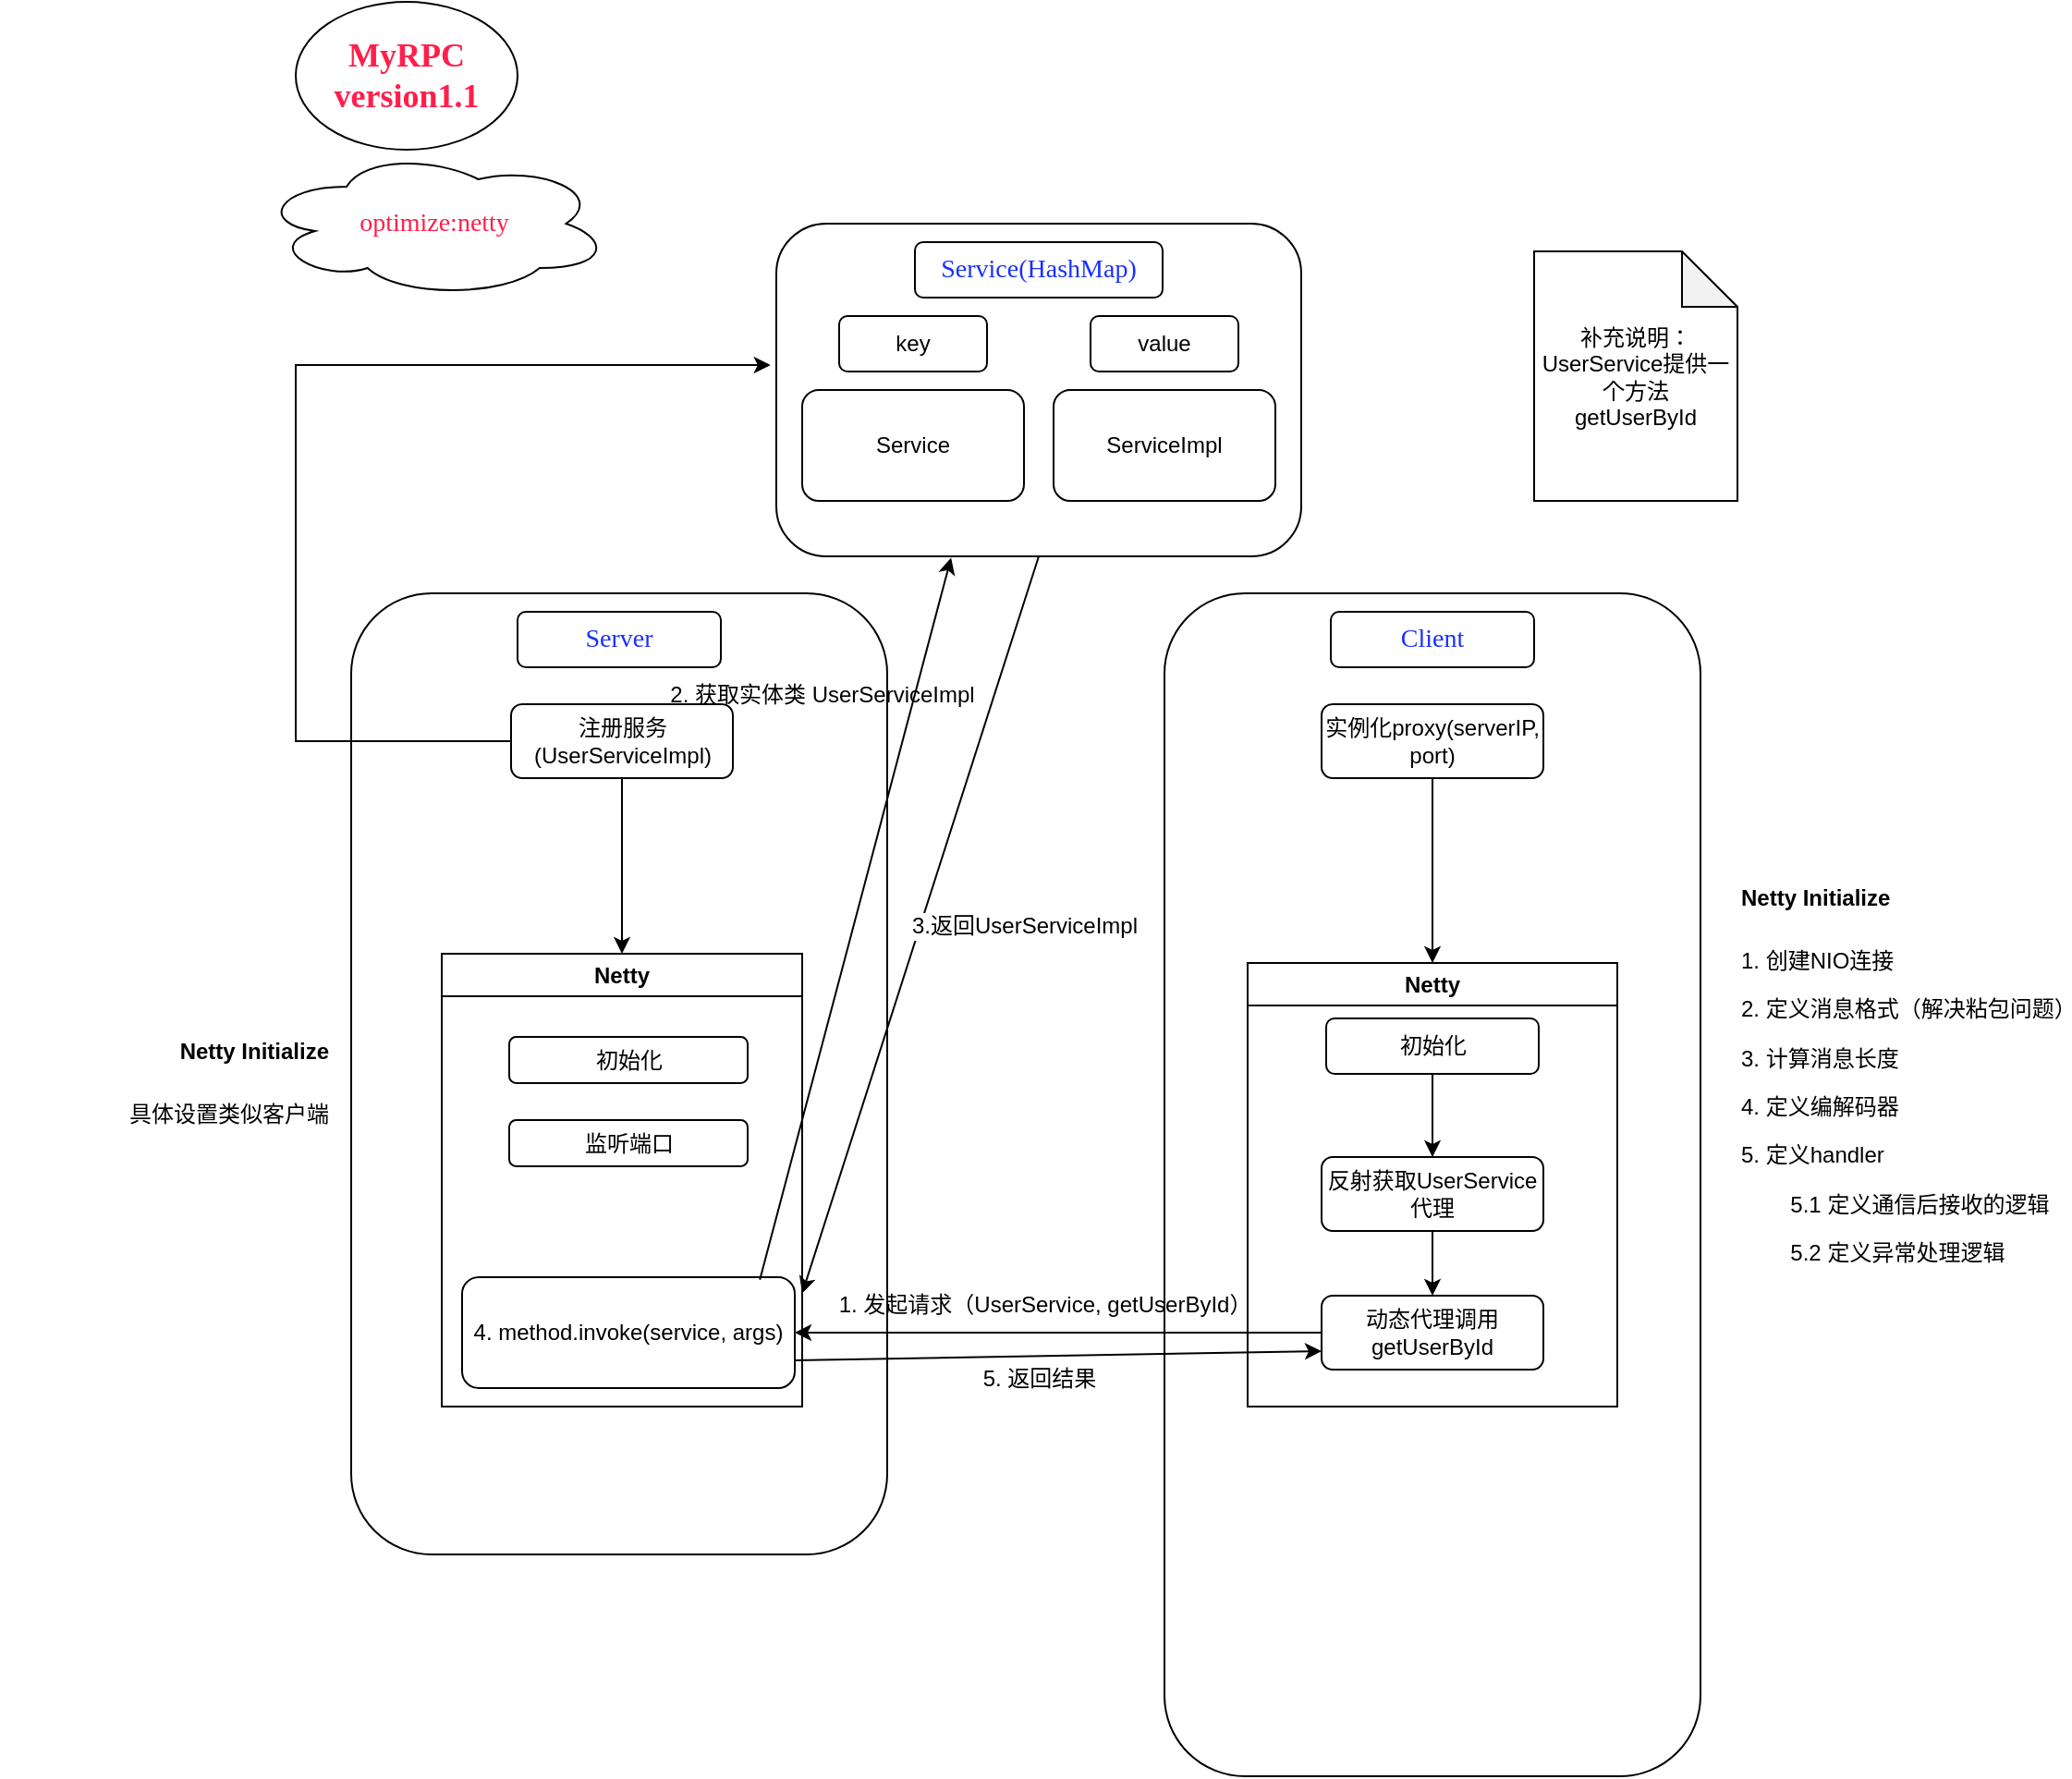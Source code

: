 <mxfile version="26.0.6">
  <diagram name="第 1 页" id="ktQa5jGP8iR777jaCJb1">
    <mxGraphModel dx="2062" dy="1824" grid="1" gridSize="10" guides="1" tooltips="1" connect="1" arrows="1" fold="1" page="1" pageScale="1" pageWidth="827" pageHeight="1169" math="0" shadow="0">
      <root>
        <mxCell id="0" />
        <mxCell id="1" parent="0" />
        <mxCell id="SFvJYZZP8eGJ6HeCGlno-1" value="&lt;div&gt;&lt;br&gt;&lt;/div&gt;" style="rounded=1;whiteSpace=wrap;html=1;" vertex="1" parent="1">
          <mxGeometry x="280" y="40" width="284" height="180" as="geometry" />
        </mxCell>
        <mxCell id="SFvJYZZP8eGJ6HeCGlno-2" value="&lt;font color=&quot;#1930ff&quot; style=&quot;font-size: 14px;&quot; face=&quot;Comic Sans MS&quot;&gt;Service(HashMap)&lt;/font&gt;" style="rounded=1;whiteSpace=wrap;html=1;" vertex="1" parent="1">
          <mxGeometry x="355" y="50" width="134" height="30" as="geometry" />
        </mxCell>
        <mxCell id="SFvJYZZP8eGJ6HeCGlno-3" value="Service" style="rounded=1;whiteSpace=wrap;html=1;" vertex="1" parent="1">
          <mxGeometry x="294" y="130" width="120" height="60" as="geometry" />
        </mxCell>
        <mxCell id="SFvJYZZP8eGJ6HeCGlno-4" value="ServiceImpl" style="rounded=1;whiteSpace=wrap;html=1;" vertex="1" parent="1">
          <mxGeometry x="430" y="130" width="120" height="60" as="geometry" />
        </mxCell>
        <mxCell id="SFvJYZZP8eGJ6HeCGlno-5" value="key" style="rounded=1;whiteSpace=wrap;html=1;" vertex="1" parent="1">
          <mxGeometry x="314" y="90" width="80" height="30" as="geometry" />
        </mxCell>
        <mxCell id="SFvJYZZP8eGJ6HeCGlno-6" value="value" style="rounded=1;whiteSpace=wrap;html=1;" vertex="1" parent="1">
          <mxGeometry x="450" y="90" width="80" height="30" as="geometry" />
        </mxCell>
        <mxCell id="SFvJYZZP8eGJ6HeCGlno-7" value="" style="rounded=1;whiteSpace=wrap;html=1;" vertex="1" parent="1">
          <mxGeometry x="50" y="240" width="290" height="520" as="geometry" />
        </mxCell>
        <mxCell id="SFvJYZZP8eGJ6HeCGlno-8" value="" style="rounded=1;whiteSpace=wrap;html=1;" vertex="1" parent="1">
          <mxGeometry x="490" y="240" width="290" height="640" as="geometry" />
        </mxCell>
        <mxCell id="SFvJYZZP8eGJ6HeCGlno-9" value="&lt;font face=&quot;Comic Sans MS&quot; color=&quot;#1930ff&quot; style=&quot;font-size: 14px;&quot;&gt;Server&lt;/font&gt;" style="rounded=1;whiteSpace=wrap;html=1;" vertex="1" parent="1">
          <mxGeometry x="140" y="250" width="110" height="30" as="geometry" />
        </mxCell>
        <mxCell id="SFvJYZZP8eGJ6HeCGlno-10" value="&lt;font style=&quot;font-size: 14px;&quot; color=&quot;#1930ff&quot; face=&quot;Comic Sans MS&quot;&gt;Client&lt;/font&gt;" style="rounded=1;whiteSpace=wrap;html=1;" vertex="1" parent="1">
          <mxGeometry x="580" y="250" width="110" height="30" as="geometry" />
        </mxCell>
        <mxCell id="SFvJYZZP8eGJ6HeCGlno-11" value="&lt;h2&gt;&lt;font color=&quot;#ff1f4b&quot; style=&quot;font-size: 18px;&quot; face=&quot;Comic Sans MS&quot;&gt;MyRPC&lt;br&gt;version1.1&lt;/font&gt;&lt;/h2&gt;" style="ellipse;whiteSpace=wrap;html=1;" vertex="1" parent="1">
          <mxGeometry x="20" y="-80" width="120" height="80" as="geometry" />
        </mxCell>
        <mxCell id="SFvJYZZP8eGJ6HeCGlno-12" value="" style="edgeStyle=orthogonalEdgeStyle;rounded=0;orthogonalLoop=1;jettySize=auto;html=1;entryX=-0.011;entryY=0.425;entryDx=0;entryDy=0;entryPerimeter=0;" edge="1" parent="1" source="SFvJYZZP8eGJ6HeCGlno-14" target="SFvJYZZP8eGJ6HeCGlno-1">
          <mxGeometry relative="1" as="geometry">
            <mxPoint x="60" y="130" as="targetPoint" />
            <Array as="points">
              <mxPoint x="20" y="320" />
              <mxPoint x="20" y="116" />
            </Array>
          </mxGeometry>
        </mxCell>
        <mxCell id="SFvJYZZP8eGJ6HeCGlno-14" value="注册服务(UserServiceImpl)" style="rounded=1;whiteSpace=wrap;html=1;" vertex="1" parent="1">
          <mxGeometry x="136.5" y="300" width="120" height="40" as="geometry" />
        </mxCell>
        <mxCell id="SFvJYZZP8eGJ6HeCGlno-16" value="实例化proxy(serverIP, port)" style="rounded=1;whiteSpace=wrap;html=1;" vertex="1" parent="1">
          <mxGeometry x="575" y="300" width="120" height="40" as="geometry" />
        </mxCell>
        <mxCell id="SFvJYZZP8eGJ6HeCGlno-47" value="" style="edgeStyle=orthogonalEdgeStyle;rounded=0;orthogonalLoop=1;jettySize=auto;html=1;" edge="1" parent="1" source="SFvJYZZP8eGJ6HeCGlno-18" target="SFvJYZZP8eGJ6HeCGlno-21">
          <mxGeometry relative="1" as="geometry" />
        </mxCell>
        <mxCell id="SFvJYZZP8eGJ6HeCGlno-18" value="反射获取UserService代理" style="rounded=1;whiteSpace=wrap;html=1;" vertex="1" parent="1">
          <mxGeometry x="575" y="545" width="120" height="40" as="geometry" />
        </mxCell>
        <mxCell id="SFvJYZZP8eGJ6HeCGlno-19" value="补充说明：&lt;div&gt;UserService提供一个方法&lt;/div&gt;&lt;div&gt;getUserById&lt;/div&gt;" style="shape=note;whiteSpace=wrap;html=1;backgroundOutline=1;darkOpacity=0.05;" vertex="1" parent="1">
          <mxGeometry x="690" y="55" width="110" height="135" as="geometry" />
        </mxCell>
        <mxCell id="SFvJYZZP8eGJ6HeCGlno-21" value="动态代理调用getUserById" style="rounded=1;whiteSpace=wrap;html=1;" vertex="1" parent="1">
          <mxGeometry x="575" y="620" width="120" height="40" as="geometry" />
        </mxCell>
        <mxCell id="SFvJYZZP8eGJ6HeCGlno-25" value="1. 发起请求（UserService, getUserById）" style="text;html=1;align=center;verticalAlign=middle;resizable=0;points=[];autosize=1;strokeColor=none;fillColor=none;" vertex="1" parent="1">
          <mxGeometry x="300" y="610" width="250" height="30" as="geometry" />
        </mxCell>
        <mxCell id="SFvJYZZP8eGJ6HeCGlno-28" value="Netty" style="swimlane;whiteSpace=wrap;html=1;" vertex="1" parent="1">
          <mxGeometry x="99" y="435" width="195" height="245" as="geometry" />
        </mxCell>
        <mxCell id="SFvJYZZP8eGJ6HeCGlno-52" value="监听端口" style="rounded=1;whiteSpace=wrap;html=1;" vertex="1" parent="SFvJYZZP8eGJ6HeCGlno-28">
          <mxGeometry x="36.5" y="90" width="129" height="25" as="geometry" />
        </mxCell>
        <mxCell id="SFvJYZZP8eGJ6HeCGlno-58" value="初始化" style="rounded=1;whiteSpace=wrap;html=1;" vertex="1" parent="SFvJYZZP8eGJ6HeCGlno-28">
          <mxGeometry x="36.5" y="45" width="129" height="25" as="geometry" />
        </mxCell>
        <mxCell id="SFvJYZZP8eGJ6HeCGlno-33" value="4. method.invoke(service, args)" style="rounded=1;whiteSpace=wrap;html=1;" vertex="1" parent="SFvJYZZP8eGJ6HeCGlno-28">
          <mxGeometry x="11" y="175" width="180" height="60" as="geometry" />
        </mxCell>
        <mxCell id="SFvJYZZP8eGJ6HeCGlno-29" value="" style="endArrow=classic;html=1;rounded=0;exitX=0.5;exitY=1;exitDx=0;exitDy=0;entryX=1;entryY=0.75;entryDx=0;entryDy=0;" edge="1" parent="1" source="SFvJYZZP8eGJ6HeCGlno-1" target="SFvJYZZP8eGJ6HeCGlno-28">
          <mxGeometry width="50" height="50" relative="1" as="geometry">
            <mxPoint x="470" y="450" as="sourcePoint" />
            <mxPoint x="520" y="400" as="targetPoint" />
          </mxGeometry>
        </mxCell>
        <mxCell id="SFvJYZZP8eGJ6HeCGlno-30" value="&lt;font style=&quot;font-size: 12px;&quot;&gt;3.返回UserServiceImpl&lt;/font&gt;" style="edgeLabel;html=1;align=center;verticalAlign=middle;resizable=0;points=[];" vertex="1" connectable="0" parent="SFvJYZZP8eGJ6HeCGlno-29">
          <mxGeometry x="-0.011" y="3" relative="1" as="geometry">
            <mxPoint x="52" y="2" as="offset" />
          </mxGeometry>
        </mxCell>
        <mxCell id="SFvJYZZP8eGJ6HeCGlno-34" value="5. 返回结果" style="text;html=1;align=center;verticalAlign=middle;resizable=0;points=[];autosize=1;strokeColor=none;fillColor=none;" vertex="1" parent="1">
          <mxGeometry x="382" y="650" width="80" height="30" as="geometry" />
        </mxCell>
        <mxCell id="SFvJYZZP8eGJ6HeCGlno-36" value="&lt;font style=&quot;font-size: 14px; color: rgb(255, 31, 75);&quot; face=&quot;Comic Sans MS&quot;&gt;optimize:netty&lt;/font&gt;" style="ellipse;shape=cloud;whiteSpace=wrap;html=1;" vertex="1" parent="1">
          <mxGeometry width="190" height="80" as="geometry" />
        </mxCell>
        <mxCell id="SFvJYZZP8eGJ6HeCGlno-44" value="&lt;h1 style=&quot;margin-top: 0px;&quot;&gt;&lt;font style=&quot;font-size: 12px;&quot;&gt;Netty Initialize&lt;/font&gt;&lt;/h1&gt;&lt;p&gt;&lt;font&gt;1. 创建NIO连接&lt;/font&gt;&lt;/p&gt;&lt;p&gt;&lt;font&gt;2. 定义消息格式（解决粘包问题）&lt;/font&gt;&lt;/p&gt;&lt;p&gt;&lt;font&gt;3. 计算消息长度&lt;/font&gt;&lt;/p&gt;&lt;p&gt;&lt;font&gt;4. 定义编解码器&lt;/font&gt;&lt;/p&gt;&lt;p&gt;&lt;font&gt;5. 定义handler&lt;/font&gt;&lt;/p&gt;&lt;p&gt;&lt;font&gt;&lt;span style=&quot;white-space: pre;&quot;&gt;&#x9;&lt;/span&gt;5.1 定义通信后接收的逻辑&lt;br&gt;&lt;/font&gt;&lt;/p&gt;&lt;p&gt;&lt;font style=&quot;&quot;&gt;&lt;font&gt;&lt;span style=&quot;white-space: pre;&quot;&gt;&#x9;&lt;/span&gt;5.2 定义异常处理逻辑&lt;/font&gt;&lt;br&gt;&lt;/font&gt;&lt;/p&gt;" style="text;html=1;whiteSpace=wrap;overflow=hidden;rounded=0;" vertex="1" parent="1">
          <mxGeometry x="800" y="380" width="180" height="320" as="geometry" />
        </mxCell>
        <mxCell id="SFvJYZZP8eGJ6HeCGlno-48" value="Netty" style="swimlane;whiteSpace=wrap;html=1;" vertex="1" parent="1">
          <mxGeometry x="535" y="440" width="200" height="240" as="geometry" />
        </mxCell>
        <mxCell id="SFvJYZZP8eGJ6HeCGlno-49" value="" style="endArrow=classic;html=1;rounded=0;exitX=0.5;exitY=1;exitDx=0;exitDy=0;entryX=0.5;entryY=0;entryDx=0;entryDy=0;" edge="1" parent="1" source="SFvJYZZP8eGJ6HeCGlno-16" target="SFvJYZZP8eGJ6HeCGlno-48">
          <mxGeometry width="50" height="50" relative="1" as="geometry">
            <mxPoint x="430" y="570" as="sourcePoint" />
            <mxPoint x="480" y="520" as="targetPoint" />
          </mxGeometry>
        </mxCell>
        <mxCell id="SFvJYZZP8eGJ6HeCGlno-50" value="&lt;h1 style=&quot;margin-top: 0px;&quot;&gt;&lt;font style=&quot;font-size: 12px;&quot;&gt;Netty Initialize&lt;/font&gt;&lt;/h1&gt;&lt;p&gt;具体设置类似客户端&lt;/p&gt;" style="text;html=1;whiteSpace=wrap;overflow=hidden;rounded=0;align=right;" vertex="1" parent="1">
          <mxGeometry x="-140" y="462.5" width="180" height="95" as="geometry" />
        </mxCell>
        <mxCell id="SFvJYZZP8eGJ6HeCGlno-51" value="" style="endArrow=classic;html=1;rounded=0;exitX=0.5;exitY=1;exitDx=0;exitDy=0;entryX=0.5;entryY=0;entryDx=0;entryDy=0;" edge="1" parent="1" source="SFvJYZZP8eGJ6HeCGlno-14" target="SFvJYZZP8eGJ6HeCGlno-28">
          <mxGeometry width="50" height="50" relative="1" as="geometry">
            <mxPoint x="460" y="480" as="sourcePoint" />
            <mxPoint x="510" y="430" as="targetPoint" />
          </mxGeometry>
        </mxCell>
        <mxCell id="SFvJYZZP8eGJ6HeCGlno-57" value="" style="edgeStyle=orthogonalEdgeStyle;rounded=0;orthogonalLoop=1;jettySize=auto;html=1;" edge="1" parent="1" source="SFvJYZZP8eGJ6HeCGlno-54" target="SFvJYZZP8eGJ6HeCGlno-18">
          <mxGeometry relative="1" as="geometry" />
        </mxCell>
        <mxCell id="SFvJYZZP8eGJ6HeCGlno-54" value="初始化" style="rounded=1;whiteSpace=wrap;html=1;" vertex="1" parent="1">
          <mxGeometry x="577.5" y="470" width="115" height="30" as="geometry" />
        </mxCell>
        <mxCell id="SFvJYZZP8eGJ6HeCGlno-59" value="" style="endArrow=classic;html=1;rounded=0;exitX=0;exitY=0.5;exitDx=0;exitDy=0;entryX=1;entryY=0.5;entryDx=0;entryDy=0;" edge="1" parent="1" source="SFvJYZZP8eGJ6HeCGlno-21" target="SFvJYZZP8eGJ6HeCGlno-33">
          <mxGeometry width="50" height="50" relative="1" as="geometry">
            <mxPoint x="460" y="480" as="sourcePoint" />
            <mxPoint x="510" y="430" as="targetPoint" />
          </mxGeometry>
        </mxCell>
        <mxCell id="SFvJYZZP8eGJ6HeCGlno-60" value="" style="endArrow=classic;html=1;rounded=0;exitX=0.895;exitY=0.022;exitDx=0;exitDy=0;exitPerimeter=0;entryX=0.333;entryY=1.004;entryDx=0;entryDy=0;entryPerimeter=0;" edge="1" parent="1" source="SFvJYZZP8eGJ6HeCGlno-33" target="SFvJYZZP8eGJ6HeCGlno-1">
          <mxGeometry width="50" height="50" relative="1" as="geometry">
            <mxPoint x="460" y="360" as="sourcePoint" />
            <mxPoint x="510" y="310" as="targetPoint" />
          </mxGeometry>
        </mxCell>
        <mxCell id="SFvJYZZP8eGJ6HeCGlno-61" value="" style="endArrow=classic;html=1;rounded=0;exitX=1;exitY=0.75;exitDx=0;exitDy=0;entryX=0;entryY=0.75;entryDx=0;entryDy=0;" edge="1" parent="1" source="SFvJYZZP8eGJ6HeCGlno-33" target="SFvJYZZP8eGJ6HeCGlno-21">
          <mxGeometry width="50" height="50" relative="1" as="geometry">
            <mxPoint x="460" y="480" as="sourcePoint" />
            <mxPoint x="510" y="430" as="targetPoint" />
          </mxGeometry>
        </mxCell>
        <mxCell id="SFvJYZZP8eGJ6HeCGlno-62" value="2. 获取实体类 UserServiceImpl" style="text;html=1;align=center;verticalAlign=middle;whiteSpace=wrap;rounded=0;" vertex="1" parent="1">
          <mxGeometry x="160" y="280" width="290" height="30" as="geometry" />
        </mxCell>
      </root>
    </mxGraphModel>
  </diagram>
</mxfile>
